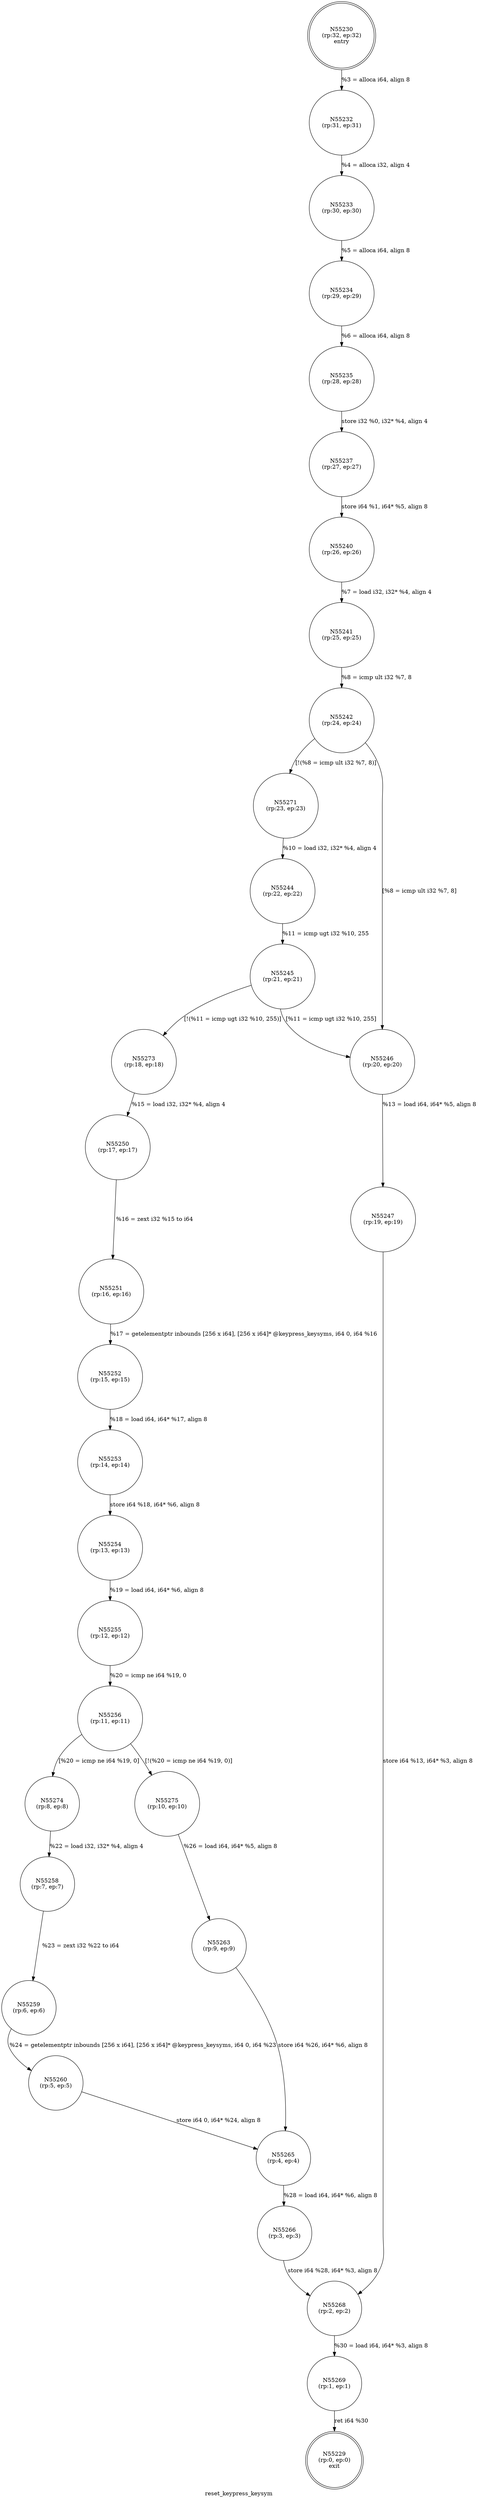 digraph reset_keypress_keysym {
label="reset_keypress_keysym"
55229 [label="N55229\n(rp:0, ep:0)\nexit", shape="doublecircle"]
55230 [label="N55230\n(rp:32, ep:32)\nentry", shape="doublecircle"]
55230 -> 55232 [label="%3 = alloca i64, align 8"]
55232 [label="N55232\n(rp:31, ep:31)", shape="circle"]
55232 -> 55233 [label="%4 = alloca i32, align 4"]
55233 [label="N55233\n(rp:30, ep:30)", shape="circle"]
55233 -> 55234 [label="%5 = alloca i64, align 8"]
55234 [label="N55234\n(rp:29, ep:29)", shape="circle"]
55234 -> 55235 [label="%6 = alloca i64, align 8"]
55235 [label="N55235\n(rp:28, ep:28)", shape="circle"]
55235 -> 55237 [label="store i32 %0, i32* %4, align 4"]
55237 [label="N55237\n(rp:27, ep:27)", shape="circle"]
55237 -> 55240 [label="store i64 %1, i64* %5, align 8"]
55240 [label="N55240\n(rp:26, ep:26)", shape="circle"]
55240 -> 55241 [label="%7 = load i32, i32* %4, align 4"]
55241 [label="N55241\n(rp:25, ep:25)", shape="circle"]
55241 -> 55242 [label="%8 = icmp ult i32 %7, 8"]
55242 [label="N55242\n(rp:24, ep:24)", shape="circle"]
55242 -> 55271 [label="[!(%8 = icmp ult i32 %7, 8)]"]
55242 -> 55246 [label="[%8 = icmp ult i32 %7, 8]"]
55244 [label="N55244\n(rp:22, ep:22)", shape="circle"]
55244 -> 55245 [label="%11 = icmp ugt i32 %10, 255"]
55245 [label="N55245\n(rp:21, ep:21)", shape="circle"]
55245 -> 55273 [label="[!(%11 = icmp ugt i32 %10, 255)]"]
55245 -> 55246 [label="[%11 = icmp ugt i32 %10, 255]"]
55246 [label="N55246\n(rp:20, ep:20)", shape="circle"]
55246 -> 55247 [label="%13 = load i64, i64* %5, align 8"]
55247 [label="N55247\n(rp:19, ep:19)", shape="circle"]
55247 -> 55268 [label="store i64 %13, i64* %3, align 8"]
55250 [label="N55250\n(rp:17, ep:17)", shape="circle"]
55250 -> 55251 [label="%16 = zext i32 %15 to i64"]
55251 [label="N55251\n(rp:16, ep:16)", shape="circle"]
55251 -> 55252 [label="%17 = getelementptr inbounds [256 x i64], [256 x i64]* @keypress_keysyms, i64 0, i64 %16"]
55252 [label="N55252\n(rp:15, ep:15)", shape="circle"]
55252 -> 55253 [label="%18 = load i64, i64* %17, align 8"]
55253 [label="N55253\n(rp:14, ep:14)", shape="circle"]
55253 -> 55254 [label="store i64 %18, i64* %6, align 8"]
55254 [label="N55254\n(rp:13, ep:13)", shape="circle"]
55254 -> 55255 [label="%19 = load i64, i64* %6, align 8"]
55255 [label="N55255\n(rp:12, ep:12)", shape="circle"]
55255 -> 55256 [label="%20 = icmp ne i64 %19, 0"]
55256 [label="N55256\n(rp:11, ep:11)", shape="circle"]
55256 -> 55274 [label="[%20 = icmp ne i64 %19, 0]"]
55256 -> 55275 [label="[!(%20 = icmp ne i64 %19, 0)]"]
55258 [label="N55258\n(rp:7, ep:7)", shape="circle"]
55258 -> 55259 [label="%23 = zext i32 %22 to i64"]
55259 [label="N55259\n(rp:6, ep:6)", shape="circle"]
55259 -> 55260 [label="%24 = getelementptr inbounds [256 x i64], [256 x i64]* @keypress_keysyms, i64 0, i64 %23"]
55260 [label="N55260\n(rp:5, ep:5)", shape="circle"]
55260 -> 55265 [label="store i64 0, i64* %24, align 8"]
55263 [label="N55263\n(rp:9, ep:9)", shape="circle"]
55263 -> 55265 [label="store i64 %26, i64* %6, align 8"]
55265 [label="N55265\n(rp:4, ep:4)", shape="circle"]
55265 -> 55266 [label="%28 = load i64, i64* %6, align 8"]
55266 [label="N55266\n(rp:3, ep:3)", shape="circle"]
55266 -> 55268 [label="store i64 %28, i64* %3, align 8"]
55268 [label="N55268\n(rp:2, ep:2)", shape="circle"]
55268 -> 55269 [label="%30 = load i64, i64* %3, align 8"]
55269 [label="N55269\n(rp:1, ep:1)", shape="circle"]
55269 -> 55229 [label="ret i64 %30"]
55271 [label="N55271\n(rp:23, ep:23)", shape="circle"]
55271 -> 55244 [label="%10 = load i32, i32* %4, align 4"]
55273 [label="N55273\n(rp:18, ep:18)", shape="circle"]
55273 -> 55250 [label="%15 = load i32, i32* %4, align 4"]
55274 [label="N55274\n(rp:8, ep:8)", shape="circle"]
55274 -> 55258 [label="%22 = load i32, i32* %4, align 4"]
55275 [label="N55275\n(rp:10, ep:10)", shape="circle"]
55275 -> 55263 [label="%26 = load i64, i64* %5, align 8"]
}
